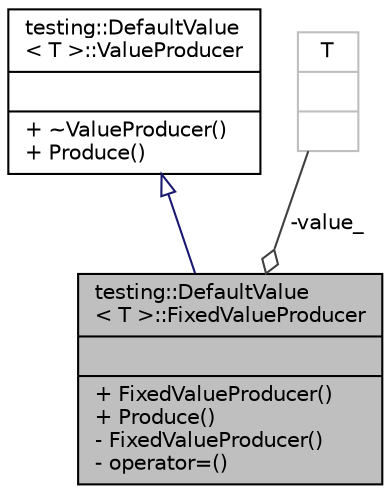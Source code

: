 digraph "testing::DefaultValue&lt; T &gt;::FixedValueProducer"
{
 // LATEX_PDF_SIZE
  bgcolor="transparent";
  edge [fontname="Helvetica",fontsize="10",labelfontname="Helvetica",labelfontsize="10"];
  node [fontname="Helvetica",fontsize="10",shape=record];
  Node1 [label="{testing::DefaultValue\l\< T \>::FixedValueProducer\n||+ FixedValueProducer()\l+ Produce()\l- FixedValueProducer()\l- operator=()\l}",height=0.2,width=0.4,color="black", fillcolor="grey75", style="filled", fontcolor="black",tooltip=" "];
  Node2 -> Node1 [dir="back",color="midnightblue",fontsize="10",style="solid",arrowtail="onormal",fontname="Helvetica"];
  Node2 [label="{testing::DefaultValue\l\< T \>::ValueProducer\n||+ ~ValueProducer()\l+ Produce()\l}",height=0.2,width=0.4,color="black",URL="$classtesting_1_1DefaultValue_1_1ValueProducer.html",tooltip=" "];
  Node3 -> Node1 [color="grey25",fontsize="10",style="solid",label=" -value_" ,arrowhead="odiamond",fontname="Helvetica"];
  Node3 [label="{T\n||}",height=0.2,width=0.4,color="grey75",tooltip=" "];
}
